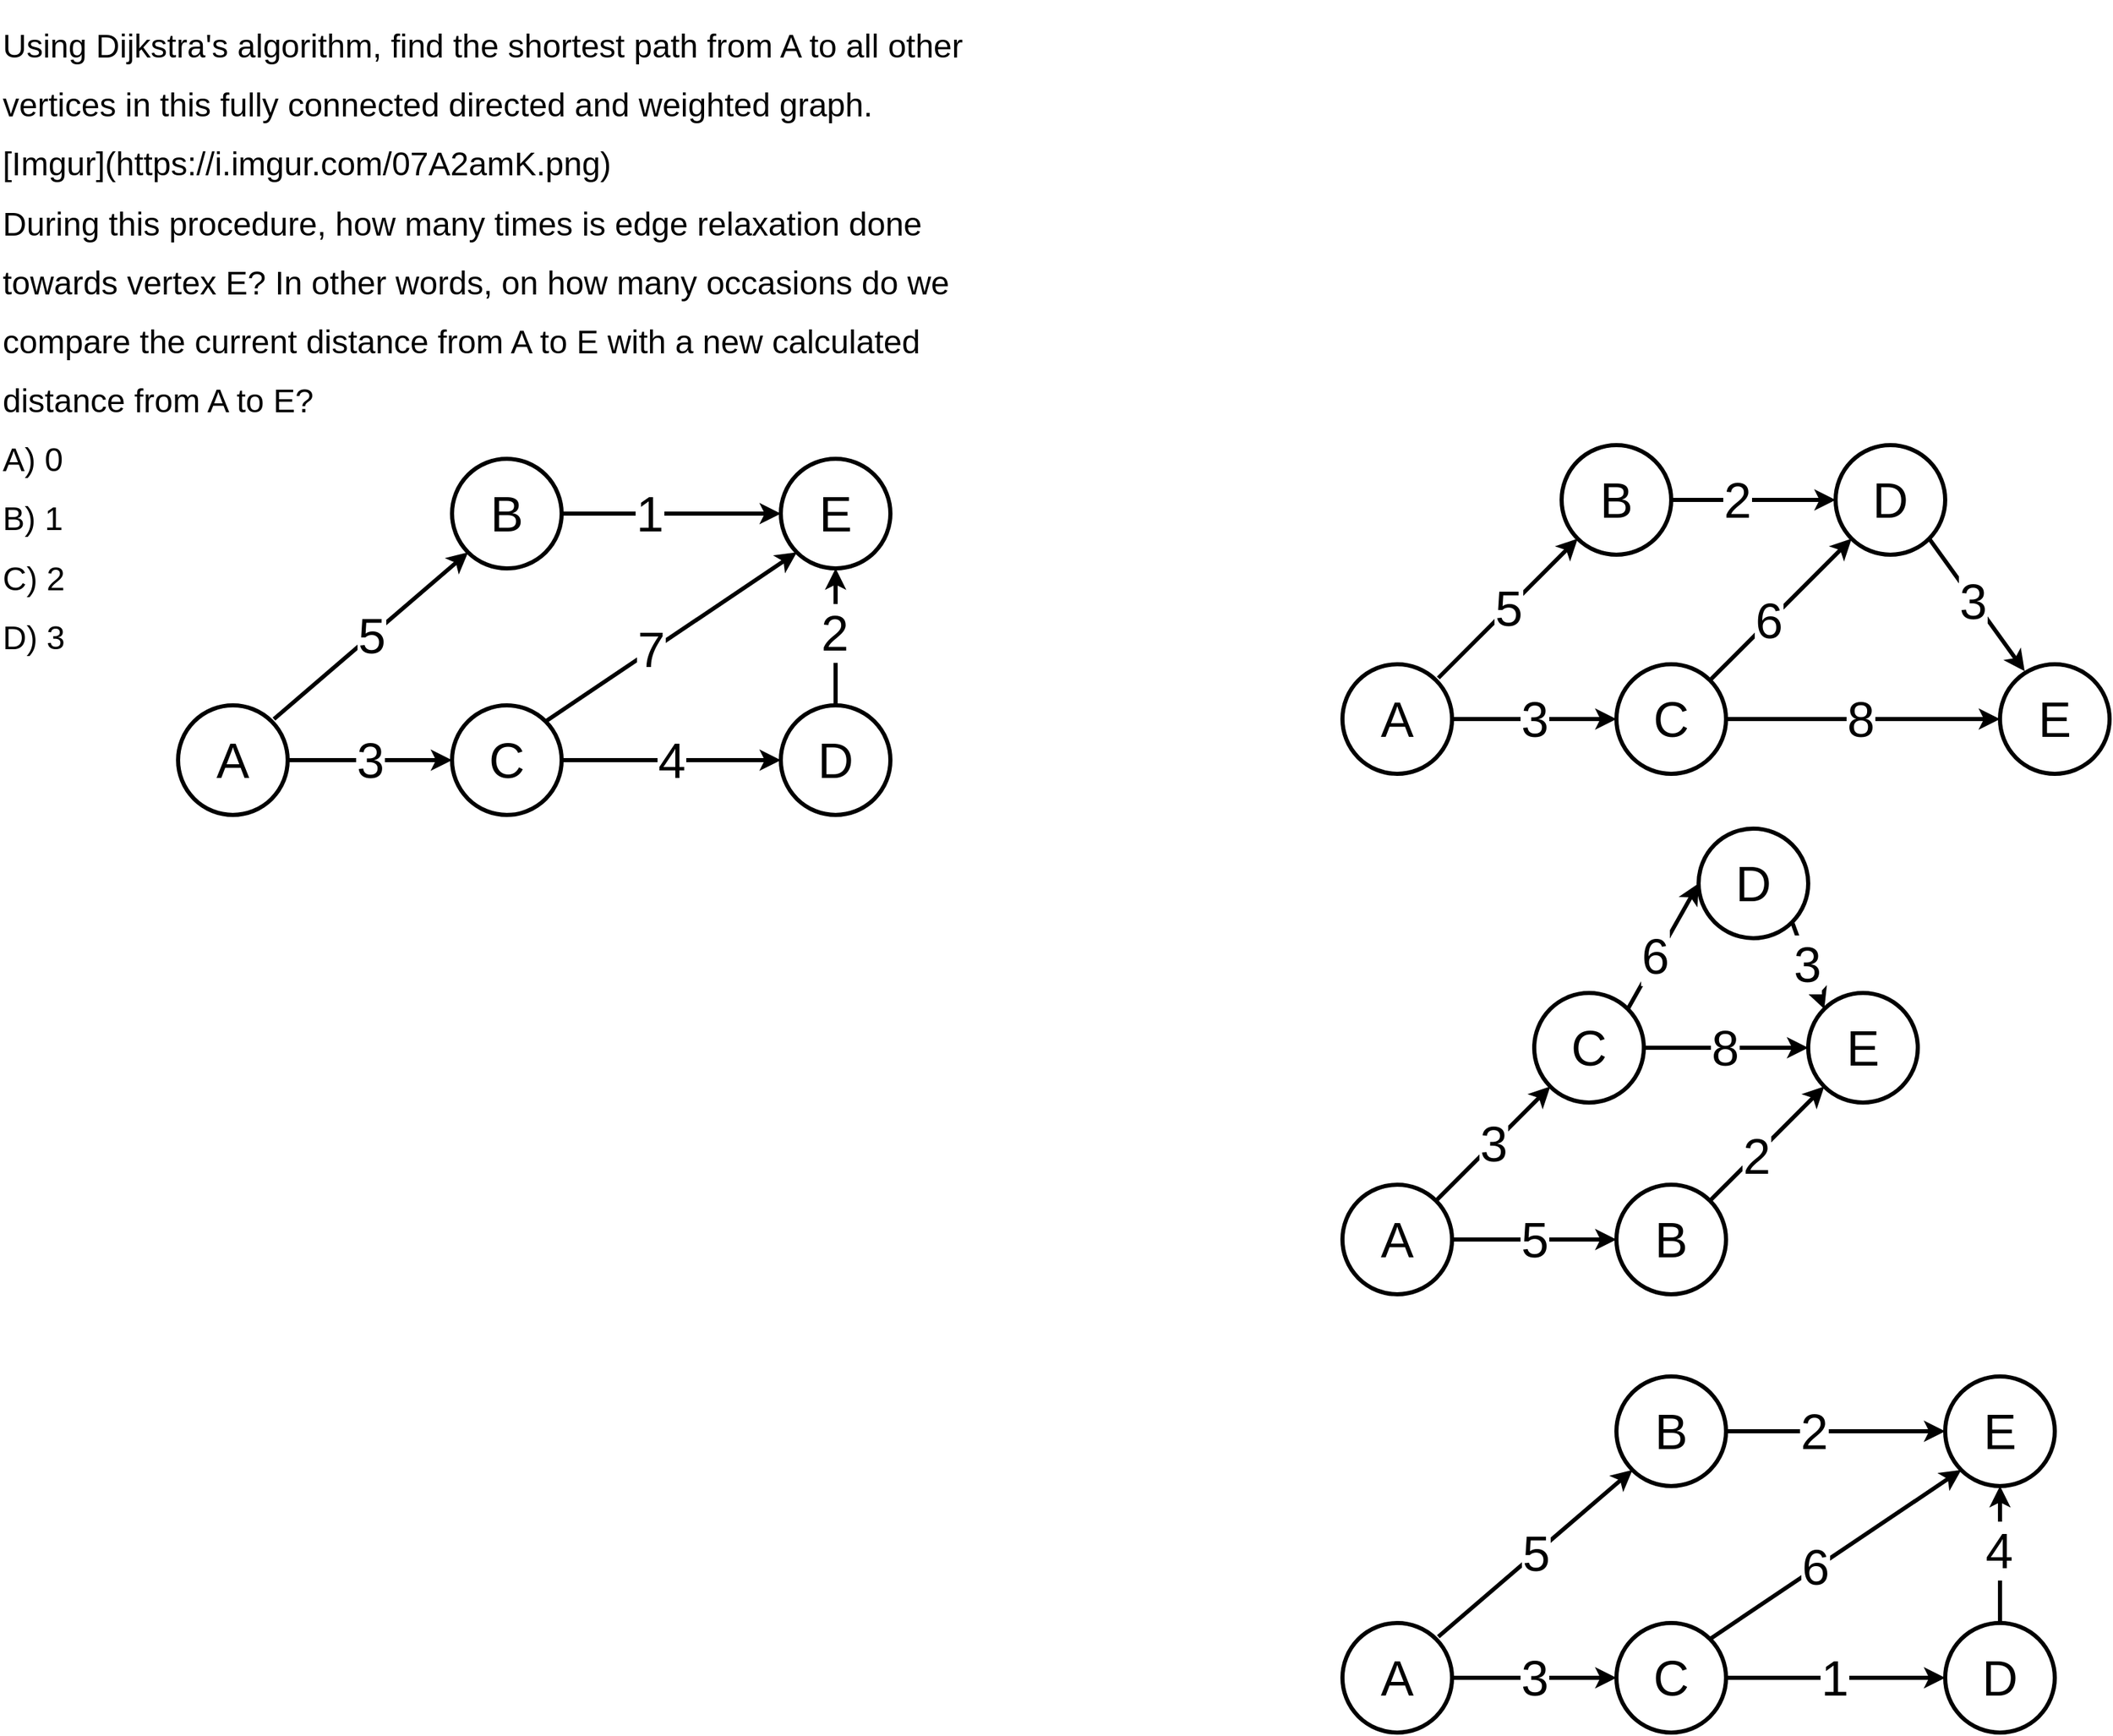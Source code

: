 <mxfile version="20.2.0" type="github" pages="3">
  <diagram id="1Ga8zbvGgt3Nmf2O85bt" name="Page-1">
    <mxGraphModel dx="1023" dy="1025" grid="1" gridSize="10" guides="1" tooltips="1" connect="1" arrows="1" fold="1" page="1" pageScale="1" pageWidth="850" pageHeight="1100" math="0" shadow="0">
      <root>
        <mxCell id="0" />
        <mxCell id="1" parent="0" />
        <mxCell id="FAd0rF56L1yjTuEC8MQD-1" value="&lt;font style=&quot;font-size: 36px;&quot;&gt;A&lt;/font&gt;" style="ellipse;whiteSpace=wrap;html=1;aspect=fixed;strokeWidth=3;" parent="1" vertex="1">
          <mxGeometry x="1030" y="500" width="80" height="80" as="geometry" />
        </mxCell>
        <mxCell id="FAd0rF56L1yjTuEC8MQD-2" value="&lt;font style=&quot;font-size: 36px;&quot;&gt;B&lt;/font&gt;" style="ellipse;whiteSpace=wrap;html=1;aspect=fixed;strokeWidth=3;" parent="1" vertex="1">
          <mxGeometry x="1190" y="340" width="80" height="80" as="geometry" />
        </mxCell>
        <mxCell id="FAd0rF56L1yjTuEC8MQD-3" value="&lt;font style=&quot;font-size: 36px;&quot;&gt;D&lt;/font&gt;" style="ellipse;whiteSpace=wrap;html=1;aspect=fixed;strokeWidth=3;" parent="1" vertex="1">
          <mxGeometry x="1390" y="340" width="80" height="80" as="geometry" />
        </mxCell>
        <mxCell id="FAd0rF56L1yjTuEC8MQD-4" value="&lt;div&gt;&lt;font style=&quot;font-size: 36px;&quot;&gt;C&lt;/font&gt;&lt;/div&gt;" style="ellipse;whiteSpace=wrap;html=1;aspect=fixed;strokeWidth=3;" parent="1" vertex="1">
          <mxGeometry x="1230" y="500" width="80" height="80" as="geometry" />
        </mxCell>
        <mxCell id="FAd0rF56L1yjTuEC8MQD-7" value="5" style="endArrow=classic;html=1;rounded=0;fontSize=36;entryX=0;entryY=1;entryDx=0;entryDy=0;strokeWidth=3;" parent="1" target="FAd0rF56L1yjTuEC8MQD-2" edge="1">
          <mxGeometry width="50" height="50" relative="1" as="geometry">
            <mxPoint x="1100" y="510" as="sourcePoint" />
            <mxPoint x="1150" y="460" as="targetPoint" />
          </mxGeometry>
        </mxCell>
        <mxCell id="FAd0rF56L1yjTuEC8MQD-8" value="" style="endArrow=classic;html=1;rounded=0;fontSize=36;exitX=1;exitY=0.5;exitDx=0;exitDy=0;entryX=0;entryY=0.5;entryDx=0;entryDy=0;strokeWidth=3;" parent="1" source="FAd0rF56L1yjTuEC8MQD-2" target="FAd0rF56L1yjTuEC8MQD-3" edge="1">
          <mxGeometry width="50" height="50" relative="1" as="geometry">
            <mxPoint x="560" y="160" as="sourcePoint" />
            <mxPoint x="610" y="110" as="targetPoint" />
          </mxGeometry>
        </mxCell>
        <mxCell id="B4QGeM4eLFbYq7JB9Wqx-8" value="2" style="edgeLabel;html=1;align=center;verticalAlign=middle;resizable=0;points=[];fontSize=36;" parent="FAd0rF56L1yjTuEC8MQD-8" vertex="1" connectable="0">
          <mxGeometry x="-0.2" relative="1" as="geometry">
            <mxPoint as="offset" />
          </mxGeometry>
        </mxCell>
        <mxCell id="FAd0rF56L1yjTuEC8MQD-9" value="" style="endArrow=none;html=1;rounded=0;fontSize=36;exitX=0;exitY=1;exitDx=0;exitDy=0;entryX=1;entryY=0;entryDx=0;entryDy=0;strokeWidth=3;endFill=0;startArrow=classic;startFill=1;" parent="1" source="FAd0rF56L1yjTuEC8MQD-3" target="FAd0rF56L1yjTuEC8MQD-4" edge="1">
          <mxGeometry width="50" height="50" relative="1" as="geometry">
            <mxPoint x="680" y="190" as="sourcePoint" />
            <mxPoint x="800" y="190" as="targetPoint" />
          </mxGeometry>
        </mxCell>
        <mxCell id="B4QGeM4eLFbYq7JB9Wqx-7" value="&lt;font style=&quot;font-size: 36px;&quot;&gt;6&lt;/font&gt;" style="edgeLabel;html=1;align=center;verticalAlign=middle;resizable=0;points=[];fontSize=24;" parent="FAd0rF56L1yjTuEC8MQD-9" vertex="1" connectable="0">
          <mxGeometry x="0.155" y="-1" relative="1" as="geometry">
            <mxPoint x="-1" as="offset" />
          </mxGeometry>
        </mxCell>
        <mxCell id="FAd0rF56L1yjTuEC8MQD-11" value="3" style="endArrow=none;html=1;rounded=0;fontSize=36;entryX=1;entryY=0.5;entryDx=0;entryDy=0;strokeWidth=3;exitX=0;exitY=0.5;exitDx=0;exitDy=0;startArrow=classic;startFill=1;endFill=0;" parent="1" source="FAd0rF56L1yjTuEC8MQD-4" target="FAd0rF56L1yjTuEC8MQD-1" edge="1">
          <mxGeometry width="50" height="50" relative="1" as="geometry">
            <mxPoint x="1250" y="570.5" as="sourcePoint" />
            <mxPoint x="1370" y="570" as="targetPoint" />
          </mxGeometry>
        </mxCell>
        <mxCell id="B4QGeM4eLFbYq7JB9Wqx-1" value="&lt;div&gt;&lt;font style=&quot;font-size: 24px;&quot;&gt;Using Dijkstra&#39;s algorithm, find the shortest path from A to all other&lt;/font&gt;&lt;/div&gt;&lt;div&gt;&lt;font style=&quot;font-size: 24px;&quot;&gt;vertices in this fully connected directed and weighted graph.&lt;/font&gt;&lt;/div&gt;&lt;font style=&quot;font-size: 24px;&quot;&gt;[Imgur](https://i.imgur.com/07A2amK.png)&lt;br&gt;&lt;/font&gt;&lt;div&gt;&lt;font style=&quot;font-size: 24px;&quot;&gt;During this procedure, how many times is edge relaxation done&lt;/font&gt;&lt;/div&gt;&lt;div&gt;&lt;font style=&quot;font-size: 24px;&quot;&gt;towards vertex E? In other words, on how many occasions do we&lt;/font&gt;&lt;/div&gt;&lt;div&gt;&lt;font style=&quot;font-size: 24px;&quot;&gt;compare the current distance from A to E with a new calculated&lt;/font&gt;&lt;/div&gt;&lt;div&gt;&lt;font style=&quot;font-size: 24px;&quot;&gt;distance from A to E?&lt;/font&gt;&lt;/div&gt;&lt;font style=&quot;font-size: 24px;&quot;&gt;A) 0&lt;br&gt;B) 1&lt;br&gt;C) 2&lt;br&gt;D) 3&lt;br&gt;&lt;/font&gt;" style="text;html=1;align=left;verticalAlign=middle;resizable=0;points=[];autosize=1;strokeColor=none;fillColor=none;fontSize=36;" parent="1" vertex="1">
          <mxGeometry x="50" y="15" width="730" height="490" as="geometry" />
        </mxCell>
        <mxCell id="B4QGeM4eLFbYq7JB9Wqx-2" value="&lt;font style=&quot;font-size: 36px;&quot;&gt;E&lt;/font&gt;" style="ellipse;whiteSpace=wrap;html=1;aspect=fixed;strokeWidth=3;" parent="1" vertex="1">
          <mxGeometry x="1510" y="500" width="80" height="80" as="geometry" />
        </mxCell>
        <mxCell id="B4QGeM4eLFbYq7JB9Wqx-3" value="" style="endArrow=classic;html=1;rounded=0;fontSize=36;exitX=1;exitY=0.5;exitDx=0;exitDy=0;entryX=0;entryY=0.5;entryDx=0;entryDy=0;strokeWidth=3;" parent="1" source="FAd0rF56L1yjTuEC8MQD-4" target="B4QGeM4eLFbYq7JB9Wqx-2" edge="1">
          <mxGeometry width="50" height="50" relative="1" as="geometry">
            <mxPoint x="1280" y="390" as="sourcePoint" />
            <mxPoint x="1400" y="390" as="targetPoint" />
          </mxGeometry>
        </mxCell>
        <mxCell id="B4QGeM4eLFbYq7JB9Wqx-9" value="8" style="edgeLabel;html=1;align=center;verticalAlign=middle;resizable=0;points=[];fontSize=36;" parent="B4QGeM4eLFbYq7JB9Wqx-3" vertex="1" connectable="0">
          <mxGeometry x="-0.02" relative="1" as="geometry">
            <mxPoint as="offset" />
          </mxGeometry>
        </mxCell>
        <mxCell id="B4QGeM4eLFbYq7JB9Wqx-5" value="" style="endArrow=none;html=1;rounded=0;fontSize=36;entryX=1;entryY=1;entryDx=0;entryDy=0;strokeWidth=3;endFill=0;startArrow=classic;startFill=1;exitX=0.225;exitY=0.063;exitDx=0;exitDy=0;exitPerimeter=0;" parent="1" source="B4QGeM4eLFbYq7JB9Wqx-2" target="FAd0rF56L1yjTuEC8MQD-3" edge="1">
          <mxGeometry width="50" height="50" relative="1" as="geometry">
            <mxPoint x="691.716" y="401.716" as="sourcePoint" />
            <mxPoint x="598.284" y="251.716" as="targetPoint" />
          </mxGeometry>
        </mxCell>
        <mxCell id="B4QGeM4eLFbYq7JB9Wqx-10" value="3" style="edgeLabel;html=1;align=center;verticalAlign=middle;resizable=0;points=[];fontSize=36;" parent="B4QGeM4eLFbYq7JB9Wqx-5" vertex="1" connectable="0">
          <mxGeometry x="0.067" y="1" relative="1" as="geometry">
            <mxPoint as="offset" />
          </mxGeometry>
        </mxCell>
        <mxCell id="d57B6ffoJgKzHM2q1JgH-1" value="&lt;font style=&quot;font-size: 36px;&quot;&gt;A&lt;/font&gt;" style="ellipse;whiteSpace=wrap;html=1;aspect=fixed;strokeWidth=3;" vertex="1" parent="1">
          <mxGeometry x="1030" y="880" width="80" height="80" as="geometry" />
        </mxCell>
        <mxCell id="d57B6ffoJgKzHM2q1JgH-2" value="&lt;font style=&quot;font-size: 36px;&quot;&gt;B&lt;/font&gt;" style="ellipse;whiteSpace=wrap;html=1;aspect=fixed;strokeWidth=3;" vertex="1" parent="1">
          <mxGeometry x="1230" y="880" width="80" height="80" as="geometry" />
        </mxCell>
        <mxCell id="d57B6ffoJgKzHM2q1JgH-3" value="&lt;font style=&quot;font-size: 36px;&quot;&gt;D&lt;/font&gt;" style="ellipse;whiteSpace=wrap;html=1;aspect=fixed;strokeWidth=3;" vertex="1" parent="1">
          <mxGeometry x="1290" y="620" width="80" height="80" as="geometry" />
        </mxCell>
        <mxCell id="d57B6ffoJgKzHM2q1JgH-4" value="&lt;div&gt;&lt;font style=&quot;font-size: 36px;&quot;&gt;C&lt;/font&gt;&lt;/div&gt;" style="ellipse;whiteSpace=wrap;html=1;aspect=fixed;strokeWidth=3;" vertex="1" parent="1">
          <mxGeometry x="1170" y="740" width="80" height="80" as="geometry" />
        </mxCell>
        <mxCell id="d57B6ffoJgKzHM2q1JgH-5" value="5" style="endArrow=classic;html=1;rounded=0;fontSize=36;entryX=0;entryY=0.5;entryDx=0;entryDy=0;strokeWidth=3;exitX=1;exitY=0.5;exitDx=0;exitDy=0;" edge="1" parent="1" target="d57B6ffoJgKzHM2q1JgH-2" source="d57B6ffoJgKzHM2q1JgH-1">
          <mxGeometry width="50" height="50" relative="1" as="geometry">
            <mxPoint x="1100" y="810" as="sourcePoint" />
            <mxPoint x="1150" y="760" as="targetPoint" />
          </mxGeometry>
        </mxCell>
        <mxCell id="d57B6ffoJgKzHM2q1JgH-6" value="" style="endArrow=classic;html=1;rounded=0;fontSize=36;exitX=1;exitY=0;exitDx=0;exitDy=0;entryX=0;entryY=1;entryDx=0;entryDy=0;strokeWidth=3;" edge="1" parent="1" source="d57B6ffoJgKzHM2q1JgH-2" target="d57B6ffoJgKzHM2q1JgH-11">
          <mxGeometry width="50" height="50" relative="1" as="geometry">
            <mxPoint x="1270" y="730" as="sourcePoint" />
            <mxPoint x="1320" y="680" as="targetPoint" />
          </mxGeometry>
        </mxCell>
        <mxCell id="d57B6ffoJgKzHM2q1JgH-7" value="2" style="edgeLabel;html=1;align=center;verticalAlign=middle;resizable=0;points=[];fontSize=36;" vertex="1" connectable="0" parent="d57B6ffoJgKzHM2q1JgH-6">
          <mxGeometry x="-0.2" relative="1" as="geometry">
            <mxPoint as="offset" />
          </mxGeometry>
        </mxCell>
        <mxCell id="d57B6ffoJgKzHM2q1JgH-8" value="" style="endArrow=none;html=1;rounded=0;fontSize=36;exitX=0;exitY=0.5;exitDx=0;exitDy=0;entryX=1;entryY=0;entryDx=0;entryDy=0;strokeWidth=3;endFill=0;startArrow=classic;startFill=1;" edge="1" parent="1" source="d57B6ffoJgKzHM2q1JgH-3" target="d57B6ffoJgKzHM2q1JgH-4">
          <mxGeometry width="50" height="50" relative="1" as="geometry">
            <mxPoint x="1390" y="760" as="sourcePoint" />
            <mxPoint x="1510" y="760" as="targetPoint" />
          </mxGeometry>
        </mxCell>
        <mxCell id="d57B6ffoJgKzHM2q1JgH-9" value="&lt;font style=&quot;font-size: 36px;&quot;&gt;6&lt;/font&gt;" style="edgeLabel;html=1;align=center;verticalAlign=middle;resizable=0;points=[];fontSize=24;" vertex="1" connectable="0" parent="d57B6ffoJgKzHM2q1JgH-8">
          <mxGeometry x="0.155" y="-1" relative="1" as="geometry">
            <mxPoint x="-1" as="offset" />
          </mxGeometry>
        </mxCell>
        <mxCell id="d57B6ffoJgKzHM2q1JgH-10" value="3" style="endArrow=none;html=1;rounded=0;fontSize=36;entryX=1;entryY=0;entryDx=0;entryDy=0;strokeWidth=3;exitX=0;exitY=1;exitDx=0;exitDy=0;startArrow=classic;startFill=1;endFill=0;" edge="1" parent="1" source="d57B6ffoJgKzHM2q1JgH-4" target="d57B6ffoJgKzHM2q1JgH-1">
          <mxGeometry width="50" height="50" relative="1" as="geometry">
            <mxPoint x="1250" y="870.5" as="sourcePoint" />
            <mxPoint x="1370" y="870" as="targetPoint" />
          </mxGeometry>
        </mxCell>
        <mxCell id="d57B6ffoJgKzHM2q1JgH-11" value="&lt;font style=&quot;font-size: 36px;&quot;&gt;E&lt;/font&gt;" style="ellipse;whiteSpace=wrap;html=1;aspect=fixed;strokeWidth=3;" vertex="1" parent="1">
          <mxGeometry x="1370" y="740" width="80" height="80" as="geometry" />
        </mxCell>
        <mxCell id="d57B6ffoJgKzHM2q1JgH-12" value="" style="endArrow=classic;html=1;rounded=0;fontSize=36;exitX=1;exitY=0.5;exitDx=0;exitDy=0;entryX=0;entryY=0.5;entryDx=0;entryDy=0;strokeWidth=3;" edge="1" parent="1" source="d57B6ffoJgKzHM2q1JgH-4" target="d57B6ffoJgKzHM2q1JgH-11">
          <mxGeometry width="50" height="50" relative="1" as="geometry">
            <mxPoint x="1280" y="690" as="sourcePoint" />
            <mxPoint x="1400" y="690" as="targetPoint" />
          </mxGeometry>
        </mxCell>
        <mxCell id="d57B6ffoJgKzHM2q1JgH-13" value="8" style="edgeLabel;html=1;align=center;verticalAlign=middle;resizable=0;points=[];fontSize=36;" vertex="1" connectable="0" parent="d57B6ffoJgKzHM2q1JgH-12">
          <mxGeometry x="-0.02" relative="1" as="geometry">
            <mxPoint as="offset" />
          </mxGeometry>
        </mxCell>
        <mxCell id="d57B6ffoJgKzHM2q1JgH-14" value="" style="endArrow=none;html=1;rounded=0;fontSize=36;entryX=1;entryY=1;entryDx=0;entryDy=0;strokeWidth=3;endFill=0;startArrow=classic;startFill=1;exitX=0;exitY=0;exitDx=0;exitDy=0;" edge="1" parent="1" source="d57B6ffoJgKzHM2q1JgH-11" target="d57B6ffoJgKzHM2q1JgH-3">
          <mxGeometry width="50" height="50" relative="1" as="geometry">
            <mxPoint x="1401.716" y="971.716" as="sourcePoint" />
            <mxPoint x="1308.284" y="821.716" as="targetPoint" />
          </mxGeometry>
        </mxCell>
        <mxCell id="d57B6ffoJgKzHM2q1JgH-15" value="3" style="edgeLabel;html=1;align=center;verticalAlign=middle;resizable=0;points=[];fontSize=36;" vertex="1" connectable="0" parent="d57B6ffoJgKzHM2q1JgH-14">
          <mxGeometry x="0.067" y="1" relative="1" as="geometry">
            <mxPoint as="offset" />
          </mxGeometry>
        </mxCell>
        <mxCell id="d57B6ffoJgKzHM2q1JgH-16" value="&lt;font style=&quot;font-size: 36px;&quot;&gt;A&lt;/font&gt;" style="ellipse;whiteSpace=wrap;html=1;aspect=fixed;strokeWidth=3;" vertex="1" parent="1">
          <mxGeometry x="1030" y="1200" width="80" height="80" as="geometry" />
        </mxCell>
        <mxCell id="d57B6ffoJgKzHM2q1JgH-17" value="&lt;font style=&quot;font-size: 36px;&quot;&gt;B&lt;/font&gt;" style="ellipse;whiteSpace=wrap;html=1;aspect=fixed;strokeWidth=3;" vertex="1" parent="1">
          <mxGeometry x="1230" y="1020" width="80" height="80" as="geometry" />
        </mxCell>
        <mxCell id="d57B6ffoJgKzHM2q1JgH-18" value="&lt;font style=&quot;font-size: 36px;&quot;&gt;E&lt;/font&gt;" style="ellipse;whiteSpace=wrap;html=1;aspect=fixed;strokeWidth=3;" vertex="1" parent="1">
          <mxGeometry x="1470" y="1020" width="80" height="80" as="geometry" />
        </mxCell>
        <mxCell id="d57B6ffoJgKzHM2q1JgH-19" value="&lt;div&gt;&lt;font style=&quot;font-size: 36px;&quot;&gt;C&lt;/font&gt;&lt;/div&gt;" style="ellipse;whiteSpace=wrap;html=1;aspect=fixed;strokeWidth=3;" vertex="1" parent="1">
          <mxGeometry x="1230" y="1200" width="80" height="80" as="geometry" />
        </mxCell>
        <mxCell id="d57B6ffoJgKzHM2q1JgH-20" value="5" style="endArrow=classic;html=1;rounded=0;fontSize=36;entryX=0;entryY=1;entryDx=0;entryDy=0;strokeWidth=3;" edge="1" parent="1" target="d57B6ffoJgKzHM2q1JgH-17">
          <mxGeometry width="50" height="50" relative="1" as="geometry">
            <mxPoint x="1100" y="1210" as="sourcePoint" />
            <mxPoint x="1150" y="1160" as="targetPoint" />
          </mxGeometry>
        </mxCell>
        <mxCell id="d57B6ffoJgKzHM2q1JgH-21" value="" style="endArrow=classic;html=1;rounded=0;fontSize=36;exitX=1;exitY=0.5;exitDx=0;exitDy=0;entryX=0;entryY=0.5;entryDx=0;entryDy=0;strokeWidth=3;" edge="1" parent="1" source="d57B6ffoJgKzHM2q1JgH-17" target="d57B6ffoJgKzHM2q1JgH-18">
          <mxGeometry width="50" height="50" relative="1" as="geometry">
            <mxPoint x="1270" y="1130" as="sourcePoint" />
            <mxPoint x="1320" y="1080" as="targetPoint" />
          </mxGeometry>
        </mxCell>
        <mxCell id="d57B6ffoJgKzHM2q1JgH-22" value="2" style="edgeLabel;html=1;align=center;verticalAlign=middle;resizable=0;points=[];fontSize=36;" vertex="1" connectable="0" parent="d57B6ffoJgKzHM2q1JgH-21">
          <mxGeometry x="-0.2" relative="1" as="geometry">
            <mxPoint as="offset" />
          </mxGeometry>
        </mxCell>
        <mxCell id="d57B6ffoJgKzHM2q1JgH-23" value="" style="endArrow=none;html=1;rounded=0;fontSize=36;exitX=0;exitY=1;exitDx=0;exitDy=0;entryX=1;entryY=0;entryDx=0;entryDy=0;strokeWidth=3;endFill=0;startArrow=classic;startFill=1;" edge="1" parent="1" source="d57B6ffoJgKzHM2q1JgH-18" target="d57B6ffoJgKzHM2q1JgH-19">
          <mxGeometry width="50" height="50" relative="1" as="geometry">
            <mxPoint x="1390" y="1160" as="sourcePoint" />
            <mxPoint x="1510" y="1160" as="targetPoint" />
          </mxGeometry>
        </mxCell>
        <mxCell id="d57B6ffoJgKzHM2q1JgH-24" value="&lt;font style=&quot;font-size: 36px;&quot;&gt;6&lt;/font&gt;" style="edgeLabel;html=1;align=center;verticalAlign=middle;resizable=0;points=[];fontSize=24;" vertex="1" connectable="0" parent="d57B6ffoJgKzHM2q1JgH-23">
          <mxGeometry x="0.155" y="-1" relative="1" as="geometry">
            <mxPoint x="-1" as="offset" />
          </mxGeometry>
        </mxCell>
        <mxCell id="d57B6ffoJgKzHM2q1JgH-25" value="3" style="endArrow=none;html=1;rounded=0;fontSize=36;entryX=1;entryY=0.5;entryDx=0;entryDy=0;strokeWidth=3;exitX=0;exitY=0.5;exitDx=0;exitDy=0;startArrow=classic;startFill=1;endFill=0;" edge="1" parent="1" source="d57B6ffoJgKzHM2q1JgH-19" target="d57B6ffoJgKzHM2q1JgH-16">
          <mxGeometry width="50" height="50" relative="1" as="geometry">
            <mxPoint x="1250" y="1270.5" as="sourcePoint" />
            <mxPoint x="1370" y="1270" as="targetPoint" />
          </mxGeometry>
        </mxCell>
        <mxCell id="d57B6ffoJgKzHM2q1JgH-26" value="&lt;font style=&quot;font-size: 36px;&quot;&gt;D&lt;/font&gt;" style="ellipse;whiteSpace=wrap;html=1;aspect=fixed;strokeWidth=3;" vertex="1" parent="1">
          <mxGeometry x="1470" y="1200" width="80" height="80" as="geometry" />
        </mxCell>
        <mxCell id="d57B6ffoJgKzHM2q1JgH-27" value="" style="endArrow=classic;html=1;rounded=0;fontSize=36;exitX=1;exitY=0.5;exitDx=0;exitDy=0;entryX=0;entryY=0.5;entryDx=0;entryDy=0;strokeWidth=3;" edge="1" parent="1" source="d57B6ffoJgKzHM2q1JgH-19" target="d57B6ffoJgKzHM2q1JgH-26">
          <mxGeometry width="50" height="50" relative="1" as="geometry">
            <mxPoint x="1280" y="1090" as="sourcePoint" />
            <mxPoint x="1400" y="1090" as="targetPoint" />
          </mxGeometry>
        </mxCell>
        <mxCell id="d57B6ffoJgKzHM2q1JgH-28" value="1" style="edgeLabel;html=1;align=center;verticalAlign=middle;resizable=0;points=[];fontSize=36;" vertex="1" connectable="0" parent="d57B6ffoJgKzHM2q1JgH-27">
          <mxGeometry x="-0.02" relative="1" as="geometry">
            <mxPoint as="offset" />
          </mxGeometry>
        </mxCell>
        <mxCell id="d57B6ffoJgKzHM2q1JgH-29" value="" style="endArrow=classic;html=1;rounded=0;fontSize=36;entryX=0.5;entryY=1;entryDx=0;entryDy=0;strokeWidth=3;endFill=1;startArrow=none;startFill=0;exitX=0.5;exitY=0;exitDx=0;exitDy=0;" edge="1" parent="1" source="d57B6ffoJgKzHM2q1JgH-26" target="d57B6ffoJgKzHM2q1JgH-18">
          <mxGeometry width="50" height="50" relative="1" as="geometry">
            <mxPoint x="1401.716" y="1371.716" as="sourcePoint" />
            <mxPoint x="1308.284" y="1221.716" as="targetPoint" />
          </mxGeometry>
        </mxCell>
        <mxCell id="d57B6ffoJgKzHM2q1JgH-30" value="4" style="edgeLabel;html=1;align=center;verticalAlign=middle;resizable=0;points=[];fontSize=36;" vertex="1" connectable="0" parent="d57B6ffoJgKzHM2q1JgH-29">
          <mxGeometry x="0.067" y="1" relative="1" as="geometry">
            <mxPoint as="offset" />
          </mxGeometry>
        </mxCell>
        <mxCell id="d57B6ffoJgKzHM2q1JgH-31" value="&lt;font style=&quot;font-size: 36px;&quot;&gt;A&lt;/font&gt;" style="ellipse;whiteSpace=wrap;html=1;aspect=fixed;strokeWidth=3;" vertex="1" parent="1">
          <mxGeometry x="180" y="530" width="80" height="80" as="geometry" />
        </mxCell>
        <mxCell id="d57B6ffoJgKzHM2q1JgH-32" value="&lt;font style=&quot;font-size: 36px;&quot;&gt;B&lt;/font&gt;" style="ellipse;whiteSpace=wrap;html=1;aspect=fixed;strokeWidth=3;" vertex="1" parent="1">
          <mxGeometry x="380" y="350" width="80" height="80" as="geometry" />
        </mxCell>
        <mxCell id="d57B6ffoJgKzHM2q1JgH-33" value="&lt;font style=&quot;font-size: 36px;&quot;&gt;E&lt;/font&gt;" style="ellipse;whiteSpace=wrap;html=1;aspect=fixed;strokeWidth=3;" vertex="1" parent="1">
          <mxGeometry x="620" y="350" width="80" height="80" as="geometry" />
        </mxCell>
        <mxCell id="d57B6ffoJgKzHM2q1JgH-34" value="&lt;div&gt;&lt;font style=&quot;font-size: 36px;&quot;&gt;C&lt;/font&gt;&lt;/div&gt;" style="ellipse;whiteSpace=wrap;html=1;aspect=fixed;strokeWidth=3;" vertex="1" parent="1">
          <mxGeometry x="380" y="530" width="80" height="80" as="geometry" />
        </mxCell>
        <mxCell id="d57B6ffoJgKzHM2q1JgH-35" value="5" style="endArrow=classic;html=1;rounded=0;fontSize=36;entryX=0;entryY=1;entryDx=0;entryDy=0;strokeWidth=3;" edge="1" parent="1" target="d57B6ffoJgKzHM2q1JgH-32">
          <mxGeometry width="50" height="50" relative="1" as="geometry">
            <mxPoint x="250" y="540" as="sourcePoint" />
            <mxPoint x="300" y="490" as="targetPoint" />
          </mxGeometry>
        </mxCell>
        <mxCell id="d57B6ffoJgKzHM2q1JgH-36" value="" style="endArrow=classic;html=1;rounded=0;fontSize=36;exitX=1;exitY=0.5;exitDx=0;exitDy=0;entryX=0;entryY=0.5;entryDx=0;entryDy=0;strokeWidth=3;" edge="1" parent="1" source="d57B6ffoJgKzHM2q1JgH-32" target="d57B6ffoJgKzHM2q1JgH-33">
          <mxGeometry width="50" height="50" relative="1" as="geometry">
            <mxPoint x="420" y="460" as="sourcePoint" />
            <mxPoint x="470" y="410" as="targetPoint" />
          </mxGeometry>
        </mxCell>
        <mxCell id="d57B6ffoJgKzHM2q1JgH-37" value="1" style="edgeLabel;html=1;align=center;verticalAlign=middle;resizable=0;points=[];fontSize=36;" vertex="1" connectable="0" parent="d57B6ffoJgKzHM2q1JgH-36">
          <mxGeometry x="-0.2" relative="1" as="geometry">
            <mxPoint as="offset" />
          </mxGeometry>
        </mxCell>
        <mxCell id="d57B6ffoJgKzHM2q1JgH-38" value="" style="endArrow=none;html=1;rounded=0;fontSize=36;exitX=0;exitY=1;exitDx=0;exitDy=0;entryX=1;entryY=0;entryDx=0;entryDy=0;strokeWidth=3;endFill=0;startArrow=classic;startFill=1;" edge="1" parent="1" source="d57B6ffoJgKzHM2q1JgH-33" target="d57B6ffoJgKzHM2q1JgH-34">
          <mxGeometry width="50" height="50" relative="1" as="geometry">
            <mxPoint x="540" y="490" as="sourcePoint" />
            <mxPoint x="660" y="490" as="targetPoint" />
          </mxGeometry>
        </mxCell>
        <mxCell id="d57B6ffoJgKzHM2q1JgH-39" value="&lt;font style=&quot;font-size: 36px;&quot;&gt;7&lt;/font&gt;" style="edgeLabel;html=1;align=center;verticalAlign=middle;resizable=0;points=[];fontSize=24;" vertex="1" connectable="0" parent="d57B6ffoJgKzHM2q1JgH-38">
          <mxGeometry x="0.155" y="-1" relative="1" as="geometry">
            <mxPoint x="-1" as="offset" />
          </mxGeometry>
        </mxCell>
        <mxCell id="d57B6ffoJgKzHM2q1JgH-40" value="3" style="endArrow=none;html=1;rounded=0;fontSize=36;entryX=1;entryY=0.5;entryDx=0;entryDy=0;strokeWidth=3;exitX=0;exitY=0.5;exitDx=0;exitDy=0;startArrow=classic;startFill=1;endFill=0;" edge="1" parent="1" source="d57B6ffoJgKzHM2q1JgH-34" target="d57B6ffoJgKzHM2q1JgH-31">
          <mxGeometry width="50" height="50" relative="1" as="geometry">
            <mxPoint x="400" y="600.5" as="sourcePoint" />
            <mxPoint x="520" y="600" as="targetPoint" />
          </mxGeometry>
        </mxCell>
        <mxCell id="d57B6ffoJgKzHM2q1JgH-41" value="&lt;font style=&quot;font-size: 36px;&quot;&gt;D&lt;/font&gt;" style="ellipse;whiteSpace=wrap;html=1;aspect=fixed;strokeWidth=3;" vertex="1" parent="1">
          <mxGeometry x="620" y="530" width="80" height="80" as="geometry" />
        </mxCell>
        <mxCell id="d57B6ffoJgKzHM2q1JgH-42" value="" style="endArrow=classic;html=1;rounded=0;fontSize=36;exitX=1;exitY=0.5;exitDx=0;exitDy=0;entryX=0;entryY=0.5;entryDx=0;entryDy=0;strokeWidth=3;" edge="1" parent="1" source="d57B6ffoJgKzHM2q1JgH-34" target="d57B6ffoJgKzHM2q1JgH-41">
          <mxGeometry width="50" height="50" relative="1" as="geometry">
            <mxPoint x="430" y="420" as="sourcePoint" />
            <mxPoint x="550" y="420" as="targetPoint" />
          </mxGeometry>
        </mxCell>
        <mxCell id="d57B6ffoJgKzHM2q1JgH-43" value="4" style="edgeLabel;html=1;align=center;verticalAlign=middle;resizable=0;points=[];fontSize=36;" vertex="1" connectable="0" parent="d57B6ffoJgKzHM2q1JgH-42">
          <mxGeometry x="-0.02" relative="1" as="geometry">
            <mxPoint x="1" as="offset" />
          </mxGeometry>
        </mxCell>
        <mxCell id="d57B6ffoJgKzHM2q1JgH-44" value="" style="endArrow=classic;html=1;rounded=0;fontSize=36;entryX=0.5;entryY=1;entryDx=0;entryDy=0;strokeWidth=3;endFill=1;startArrow=none;startFill=0;exitX=0.5;exitY=0;exitDx=0;exitDy=0;" edge="1" parent="1" source="d57B6ffoJgKzHM2q1JgH-41" target="d57B6ffoJgKzHM2q1JgH-33">
          <mxGeometry width="50" height="50" relative="1" as="geometry">
            <mxPoint x="551.716" y="701.716" as="sourcePoint" />
            <mxPoint x="458.284" y="551.716" as="targetPoint" />
          </mxGeometry>
        </mxCell>
        <mxCell id="d57B6ffoJgKzHM2q1JgH-45" value="2" style="edgeLabel;html=1;align=center;verticalAlign=middle;resizable=0;points=[];fontSize=36;" vertex="1" connectable="0" parent="d57B6ffoJgKzHM2q1JgH-44">
          <mxGeometry x="0.067" y="1" relative="1" as="geometry">
            <mxPoint as="offset" />
          </mxGeometry>
        </mxCell>
      </root>
    </mxGraphModel>
  </diagram>
  <diagram id="JmoNJ7C2lcoynI0snVXa" name="Page-2">
    <mxGraphModel dx="819" dy="-280" grid="1" gridSize="10" guides="1" tooltips="1" connect="1" arrows="1" fold="1" page="1" pageScale="1" pageWidth="850" pageHeight="1100" math="0" shadow="0">
      <root>
        <mxCell id="0" />
        <mxCell id="1" parent="0" />
        <mxCell id="PEIeerV-qxNK25OdBMyH-1" value="&lt;font style=&quot;font-size: 36px;&quot;&gt;A&lt;/font&gt;" style="ellipse;whiteSpace=wrap;html=1;aspect=fixed;strokeWidth=3;" vertex="1" parent="1">
          <mxGeometry x="970" y="1480" width="80" height="80" as="geometry" />
        </mxCell>
        <mxCell id="PEIeerV-qxNK25OdBMyH-2" value="&lt;font style=&quot;font-size: 36px;&quot;&gt;B&lt;/font&gt;" style="ellipse;whiteSpace=wrap;html=1;aspect=fixed;strokeWidth=3;" vertex="1" parent="1">
          <mxGeometry x="1090" y="1360" width="80" height="80" as="geometry" />
        </mxCell>
        <mxCell id="PEIeerV-qxNK25OdBMyH-3" value="&lt;font style=&quot;font-size: 36px;&quot;&gt;E&lt;/font&gt;" style="ellipse;whiteSpace=wrap;html=1;aspect=fixed;strokeWidth=3;" vertex="1" parent="1">
          <mxGeometry x="1330" y="1360" width="80" height="80" as="geometry" />
        </mxCell>
        <mxCell id="PEIeerV-qxNK25OdBMyH-4" value="&lt;div&gt;&lt;font style=&quot;font-size: 36px;&quot;&gt;C&lt;/font&gt;&lt;/div&gt;" style="ellipse;whiteSpace=wrap;html=1;aspect=fixed;strokeWidth=3;" vertex="1" parent="1">
          <mxGeometry x="1090" y="1600" width="80" height="80" as="geometry" />
        </mxCell>
        <mxCell id="PEIeerV-qxNK25OdBMyH-5" value="2" style="endArrow=none;html=1;rounded=0;fontSize=36;strokeWidth=3;exitX=1;exitY=0;exitDx=0;exitDy=0;entryX=0;entryY=1;entryDx=0;entryDy=0;endFill=0;startArrow=none;startFill=0;" edge="1" parent="1" target="PEIeerV-qxNK25OdBMyH-2" source="PEIeerV-qxNK25OdBMyH-1">
          <mxGeometry width="50" height="50" relative="1" as="geometry">
            <mxPoint x="960" y="1610" as="sourcePoint" />
            <mxPoint x="1080" y="1520" as="targetPoint" />
          </mxGeometry>
        </mxCell>
        <mxCell id="PEIeerV-qxNK25OdBMyH-6" value="" style="endArrow=none;html=1;rounded=0;fontSize=36;exitX=1;exitY=0.5;exitDx=0;exitDy=0;entryX=0;entryY=0.5;entryDx=0;entryDy=0;strokeWidth=3;endFill=0;startArrow=none;startFill=0;" edge="1" parent="1" source="PEIeerV-qxNK25OdBMyH-2" target="PEIeerV-qxNK25OdBMyH-3">
          <mxGeometry width="50" height="50" relative="1" as="geometry">
            <mxPoint x="1130" y="1470" as="sourcePoint" />
            <mxPoint x="1180" y="1420" as="targetPoint" />
          </mxGeometry>
        </mxCell>
        <mxCell id="PEIeerV-qxNK25OdBMyH-7" value="1" style="edgeLabel;html=1;align=center;verticalAlign=middle;resizable=0;points=[];fontSize=36;" vertex="1" connectable="0" parent="PEIeerV-qxNK25OdBMyH-6">
          <mxGeometry x="-0.2" relative="1" as="geometry">
            <mxPoint as="offset" />
          </mxGeometry>
        </mxCell>
        <mxCell id="PEIeerV-qxNK25OdBMyH-10" value="7" style="endArrow=none;html=1;rounded=0;fontSize=36;entryX=1;entryY=1;entryDx=0;entryDy=0;strokeWidth=3;exitX=0;exitY=0;exitDx=0;exitDy=0;startArrow=none;startFill=0;endFill=0;" edge="1" parent="1" source="PEIeerV-qxNK25OdBMyH-4" target="PEIeerV-qxNK25OdBMyH-1">
          <mxGeometry width="50" height="50" relative="1" as="geometry">
            <mxPoint x="1110" y="1670.5" as="sourcePoint" />
            <mxPoint x="1230" y="1670" as="targetPoint" />
          </mxGeometry>
        </mxCell>
        <mxCell id="PEIeerV-qxNK25OdBMyH-11" value="&lt;font style=&quot;font-size: 36px;&quot;&gt;D&lt;/font&gt;" style="ellipse;whiteSpace=wrap;html=1;aspect=fixed;strokeWidth=3;" vertex="1" parent="1">
          <mxGeometry x="1330" y="1600" width="80" height="80" as="geometry" />
        </mxCell>
        <mxCell id="PEIeerV-qxNK25OdBMyH-12" value="" style="endArrow=none;html=1;rounded=0;fontSize=36;exitX=1;exitY=0.5;exitDx=0;exitDy=0;entryX=0;entryY=0.5;entryDx=0;entryDy=0;strokeWidth=3;endFill=0;startArrow=none;startFill=0;" edge="1" parent="1" source="PEIeerV-qxNK25OdBMyH-4" target="PEIeerV-qxNK25OdBMyH-11">
          <mxGeometry width="50" height="50" relative="1" as="geometry">
            <mxPoint x="1140" y="1490" as="sourcePoint" />
            <mxPoint x="1260" y="1490" as="targetPoint" />
          </mxGeometry>
        </mxCell>
        <mxCell id="PEIeerV-qxNK25OdBMyH-13" value="5" style="edgeLabel;html=1;align=center;verticalAlign=middle;resizable=0;points=[];fontSize=36;" vertex="1" connectable="0" parent="PEIeerV-qxNK25OdBMyH-12">
          <mxGeometry x="-0.02" relative="1" as="geometry">
            <mxPoint x="1" as="offset" />
          </mxGeometry>
        </mxCell>
        <mxCell id="PEIeerV-qxNK25OdBMyH-14" value="" style="endArrow=none;html=1;rounded=0;fontSize=36;entryX=0.5;entryY=1;entryDx=0;entryDy=0;strokeWidth=3;endFill=0;startArrow=none;startFill=0;exitX=0.5;exitY=0;exitDx=0;exitDy=0;" edge="1" parent="1" source="PEIeerV-qxNK25OdBMyH-11" target="PEIeerV-qxNK25OdBMyH-3">
          <mxGeometry width="50" height="50" relative="1" as="geometry">
            <mxPoint x="1261.716" y="1771.716" as="sourcePoint" />
            <mxPoint x="1168.284" y="1621.716" as="targetPoint" />
          </mxGeometry>
        </mxCell>
        <mxCell id="PEIeerV-qxNK25OdBMyH-15" value="6" style="edgeLabel;html=1;align=center;verticalAlign=middle;resizable=0;points=[];fontSize=36;" vertex="1" connectable="0" parent="PEIeerV-qxNK25OdBMyH-14">
          <mxGeometry x="0.067" y="1" relative="1" as="geometry">
            <mxPoint as="offset" />
          </mxGeometry>
        </mxCell>
        <mxCell id="PEIeerV-qxNK25OdBMyH-16" value="&lt;font style=&quot;font-size: 36px;&quot;&gt;A&lt;/font&gt;" style="ellipse;whiteSpace=wrap;html=1;aspect=fixed;strokeWidth=3;" vertex="1" parent="1">
          <mxGeometry x="1210" y="1480" width="80" height="80" as="geometry" />
        </mxCell>
        <mxCell id="PEIeerV-qxNK25OdBMyH-18" value="3" style="endArrow=none;html=1;rounded=0;fontSize=36;entryX=1;entryY=1;entryDx=0;entryDy=0;strokeWidth=3;exitX=0;exitY=0;exitDx=0;exitDy=0;startArrow=none;startFill=0;endFill=0;" edge="1" parent="1" source="PEIeerV-qxNK25OdBMyH-16" target="PEIeerV-qxNK25OdBMyH-2">
          <mxGeometry width="50" height="50" relative="1" as="geometry">
            <mxPoint x="1183.436" y="1533.436" as="sourcePoint" />
            <mxPoint x="1120.004" y="1470.004" as="targetPoint" />
          </mxGeometry>
        </mxCell>
        <mxCell id="PEIeerV-qxNK25OdBMyH-19" value="5" style="endArrow=none;html=1;rounded=0;fontSize=36;entryX=1;entryY=1;entryDx=0;entryDy=0;strokeWidth=3;exitX=0;exitY=0;exitDx=0;exitDy=0;startArrow=none;startFill=0;endFill=0;" edge="1" parent="1" source="PEIeerV-qxNK25OdBMyH-11" target="PEIeerV-qxNK25OdBMyH-16">
          <mxGeometry width="50" height="50" relative="1" as="geometry">
            <mxPoint x="1313.436" y="1633.436" as="sourcePoint" />
            <mxPoint x="1250.004" y="1570.004" as="targetPoint" />
          </mxGeometry>
        </mxCell>
        <mxCell id="PEIeerV-qxNK25OdBMyH-20" value="8" style="endArrow=none;html=1;rounded=0;fontSize=36;entryX=0;entryY=1;entryDx=0;entryDy=0;strokeWidth=3;exitX=1;exitY=0;exitDx=0;exitDy=0;startArrow=none;startFill=0;endFill=0;" edge="1" parent="1" source="PEIeerV-qxNK25OdBMyH-4" target="PEIeerV-qxNK25OdBMyH-16">
          <mxGeometry width="50" height="50" relative="1" as="geometry">
            <mxPoint x="1193.816" y="1623.056" as="sourcePoint" />
            <mxPoint x="1130.005" y="1559.999" as="targetPoint" />
          </mxGeometry>
        </mxCell>
        <mxCell id="PEIeerV-qxNK25OdBMyH-21" value="4" style="endArrow=none;html=1;rounded=0;fontSize=36;entryX=0;entryY=1;entryDx=0;entryDy=0;strokeWidth=3;exitX=1;exitY=0;exitDx=0;exitDy=0;startArrow=none;startFill=0;endFill=0;" edge="1" parent="1" source="PEIeerV-qxNK25OdBMyH-16" target="PEIeerV-qxNK25OdBMyH-3">
          <mxGeometry width="50" height="50" relative="1" as="geometry">
            <mxPoint x="1310.004" y="1533.436" as="sourcePoint" />
            <mxPoint x="1373.436" y="1470.004" as="targetPoint" />
          </mxGeometry>
        </mxCell>
        <mxCell id="PEIeerV-qxNK25OdBMyH-22" value="4" style="endArrow=none;html=1;rounded=0;fontSize=36;entryX=0;entryY=0.5;entryDx=0;entryDy=0;strokeWidth=3;exitX=1;exitY=0.5;exitDx=0;exitDy=0;startArrow=none;startFill=0;endFill=0;" edge="1" parent="1" source="PEIeerV-qxNK25OdBMyH-1" target="PEIeerV-qxNK25OdBMyH-16">
          <mxGeometry width="50" height="50" relative="1" as="geometry">
            <mxPoint x="1098.284" y="1533.436" as="sourcePoint" />
            <mxPoint x="1161.716" y="1470.004" as="targetPoint" />
          </mxGeometry>
        </mxCell>
        <mxCell id="PEIeerV-qxNK25OdBMyH-23" value="&lt;font style=&quot;font-size: 36px;&quot;&gt;A&lt;/font&gt;" style="ellipse;whiteSpace=wrap;html=1;aspect=fixed;strokeWidth=3;" vertex="1" parent="1">
          <mxGeometry x="970" y="1840" width="80" height="80" as="geometry" />
        </mxCell>
        <mxCell id="PEIeerV-qxNK25OdBMyH-24" value="&lt;font style=&quot;font-size: 36px;&quot;&gt;B&lt;/font&gt;" style="ellipse;whiteSpace=wrap;html=1;aspect=fixed;strokeWidth=3;" vertex="1" parent="1">
          <mxGeometry x="1090" y="1720" width="80" height="80" as="geometry" />
        </mxCell>
        <mxCell id="PEIeerV-qxNK25OdBMyH-25" value="&lt;font style=&quot;font-size: 36px;&quot;&gt;E&lt;/font&gt;" style="ellipse;whiteSpace=wrap;html=1;aspect=fixed;strokeWidth=3;" vertex="1" parent="1">
          <mxGeometry x="1330" y="1720" width="80" height="80" as="geometry" />
        </mxCell>
        <mxCell id="PEIeerV-qxNK25OdBMyH-26" value="&lt;div&gt;&lt;font style=&quot;font-size: 36px;&quot;&gt;C&lt;/font&gt;&lt;/div&gt;" style="ellipse;whiteSpace=wrap;html=1;aspect=fixed;strokeWidth=3;" vertex="1" parent="1">
          <mxGeometry x="1090" y="1960" width="80" height="80" as="geometry" />
        </mxCell>
        <mxCell id="PEIeerV-qxNK25OdBMyH-27" value="9" style="endArrow=none;html=1;rounded=0;fontSize=36;strokeWidth=3;exitX=1;exitY=0;exitDx=0;exitDy=0;entryX=0;entryY=1;entryDx=0;entryDy=0;endFill=0;startArrow=none;startFill=0;" edge="1" parent="1" source="PEIeerV-qxNK25OdBMyH-23" target="PEIeerV-qxNK25OdBMyH-24">
          <mxGeometry width="50" height="50" relative="1" as="geometry">
            <mxPoint x="960" y="1970" as="sourcePoint" />
            <mxPoint x="1080" y="1880" as="targetPoint" />
          </mxGeometry>
        </mxCell>
        <mxCell id="PEIeerV-qxNK25OdBMyH-28" value="" style="endArrow=none;html=1;rounded=0;fontSize=36;exitX=1;exitY=0.5;exitDx=0;exitDy=0;entryX=0;entryY=0.5;entryDx=0;entryDy=0;strokeWidth=3;endFill=0;startArrow=none;startFill=0;" edge="1" parent="1" source="PEIeerV-qxNK25OdBMyH-24" target="PEIeerV-qxNK25OdBMyH-25">
          <mxGeometry width="50" height="50" relative="1" as="geometry">
            <mxPoint x="1130" y="1830" as="sourcePoint" />
            <mxPoint x="1180" y="1780" as="targetPoint" />
          </mxGeometry>
        </mxCell>
        <mxCell id="PEIeerV-qxNK25OdBMyH-29" value="1" style="edgeLabel;html=1;align=center;verticalAlign=middle;resizable=0;points=[];fontSize=36;" vertex="1" connectable="0" parent="PEIeerV-qxNK25OdBMyH-28">
          <mxGeometry x="-0.2" relative="1" as="geometry">
            <mxPoint as="offset" />
          </mxGeometry>
        </mxCell>
        <mxCell id="PEIeerV-qxNK25OdBMyH-30" value="6" style="endArrow=none;html=1;rounded=0;fontSize=36;entryX=1;entryY=1;entryDx=0;entryDy=0;strokeWidth=3;exitX=0;exitY=0;exitDx=0;exitDy=0;startArrow=none;startFill=0;endFill=0;" edge="1" parent="1" source="PEIeerV-qxNK25OdBMyH-26" target="PEIeerV-qxNK25OdBMyH-23">
          <mxGeometry width="50" height="50" relative="1" as="geometry">
            <mxPoint x="1110" y="2030.5" as="sourcePoint" />
            <mxPoint x="1230" y="2030" as="targetPoint" />
          </mxGeometry>
        </mxCell>
        <mxCell id="PEIeerV-qxNK25OdBMyH-31" value="&lt;font style=&quot;font-size: 36px;&quot;&gt;D&lt;/font&gt;" style="ellipse;whiteSpace=wrap;html=1;aspect=fixed;strokeWidth=3;" vertex="1" parent="1">
          <mxGeometry x="1330" y="1960" width="80" height="80" as="geometry" />
        </mxCell>
        <mxCell id="PEIeerV-qxNK25OdBMyH-34" value="" style="endArrow=none;html=1;rounded=0;fontSize=36;entryX=0.5;entryY=1;entryDx=0;entryDy=0;strokeWidth=3;endFill=0;startArrow=none;startFill=0;exitX=0.5;exitY=0;exitDx=0;exitDy=0;" edge="1" parent="1" source="PEIeerV-qxNK25OdBMyH-31" target="PEIeerV-qxNK25OdBMyH-25">
          <mxGeometry width="50" height="50" relative="1" as="geometry">
            <mxPoint x="1261.716" y="2131.716" as="sourcePoint" />
            <mxPoint x="1168.284" y="1981.716" as="targetPoint" />
          </mxGeometry>
        </mxCell>
        <mxCell id="PEIeerV-qxNK25OdBMyH-35" value="6" style="edgeLabel;html=1;align=center;verticalAlign=middle;resizable=0;points=[];fontSize=36;" vertex="1" connectable="0" parent="PEIeerV-qxNK25OdBMyH-34">
          <mxGeometry x="0.067" y="1" relative="1" as="geometry">
            <mxPoint as="offset" />
          </mxGeometry>
        </mxCell>
        <mxCell id="PEIeerV-qxNK25OdBMyH-36" value="&lt;font style=&quot;font-size: 36px;&quot;&gt;A&lt;/font&gt;" style="ellipse;whiteSpace=wrap;html=1;aspect=fixed;strokeWidth=3;" vertex="1" parent="1">
          <mxGeometry x="1210" y="1840" width="80" height="80" as="geometry" />
        </mxCell>
        <mxCell id="PEIeerV-qxNK25OdBMyH-39" value="5" style="endArrow=none;html=1;rounded=0;fontSize=36;entryX=0;entryY=1;entryDx=0;entryDy=0;strokeWidth=3;exitX=1;exitY=0;exitDx=0;exitDy=0;startArrow=none;startFill=0;endFill=0;" edge="1" parent="1" source="PEIeerV-qxNK25OdBMyH-26" target="PEIeerV-qxNK25OdBMyH-36">
          <mxGeometry width="50" height="50" relative="1" as="geometry">
            <mxPoint x="1193.816" y="1983.056" as="sourcePoint" />
            <mxPoint x="1130.005" y="1919.999" as="targetPoint" />
          </mxGeometry>
        </mxCell>
        <mxCell id="PEIeerV-qxNK25OdBMyH-41" value="3" style="endArrow=none;html=1;rounded=0;fontSize=36;entryX=0;entryY=0.5;entryDx=0;entryDy=0;strokeWidth=3;exitX=1;exitY=0.5;exitDx=0;exitDy=0;startArrow=none;startFill=0;endFill=0;" edge="1" parent="1" source="PEIeerV-qxNK25OdBMyH-23" target="PEIeerV-qxNK25OdBMyH-36">
          <mxGeometry width="50" height="50" relative="1" as="geometry">
            <mxPoint x="1098.284" y="1893.436" as="sourcePoint" />
            <mxPoint x="1161.716" y="1830.004" as="targetPoint" />
          </mxGeometry>
        </mxCell>
        <mxCell id="PEIeerV-qxNK25OdBMyH-42" value="&lt;font style=&quot;font-size: 36px;&quot;&gt;E&lt;/font&gt;" style="ellipse;whiteSpace=wrap;html=1;aspect=fixed;strokeWidth=3;" vertex="1" parent="1">
          <mxGeometry x="1450" y="1840" width="80" height="80" as="geometry" />
        </mxCell>
        <mxCell id="PEIeerV-qxNK25OdBMyH-43" value="" style="endArrow=none;html=1;rounded=0;fontSize=36;entryX=1;entryY=1;entryDx=0;entryDy=0;strokeWidth=3;endFill=0;startArrow=none;startFill=0;exitX=0;exitY=0;exitDx=0;exitDy=0;" edge="1" parent="1" source="PEIeerV-qxNK25OdBMyH-42" target="PEIeerV-qxNK25OdBMyH-25">
          <mxGeometry width="50" height="50" relative="1" as="geometry">
            <mxPoint x="1430" y="1960" as="sourcePoint" />
            <mxPoint x="1430" y="1800" as="targetPoint" />
          </mxGeometry>
        </mxCell>
        <mxCell id="PEIeerV-qxNK25OdBMyH-44" value="2" style="edgeLabel;html=1;align=center;verticalAlign=middle;resizable=0;points=[];fontSize=36;" vertex="1" connectable="0" parent="PEIeerV-qxNK25OdBMyH-43">
          <mxGeometry x="0.067" y="1" relative="1" as="geometry">
            <mxPoint as="offset" />
          </mxGeometry>
        </mxCell>
        <mxCell id="PEIeerV-qxNK25OdBMyH-45" value="" style="endArrow=none;html=1;rounded=0;fontSize=36;entryX=1;entryY=0;entryDx=0;entryDy=0;strokeWidth=3;endFill=0;startArrow=none;startFill=0;exitX=0;exitY=1;exitDx=0;exitDy=0;" edge="1" parent="1" source="PEIeerV-qxNK25OdBMyH-42" target="PEIeerV-qxNK25OdBMyH-31">
          <mxGeometry width="50" height="50" relative="1" as="geometry">
            <mxPoint x="1463.436" y="2013.436" as="sourcePoint" />
            <mxPoint x="1400.004" y="1950.004" as="targetPoint" />
          </mxGeometry>
        </mxCell>
        <mxCell id="PEIeerV-qxNK25OdBMyH-46" value="4" style="edgeLabel;html=1;align=center;verticalAlign=middle;resizable=0;points=[];fontSize=36;" vertex="1" connectable="0" parent="PEIeerV-qxNK25OdBMyH-45">
          <mxGeometry x="0.067" y="1" relative="1" as="geometry">
            <mxPoint as="offset" />
          </mxGeometry>
        </mxCell>
        <mxCell id="PEIeerV-qxNK25OdBMyH-47" value="8" style="endArrow=none;html=1;rounded=0;fontSize=36;entryX=0;entryY=0.5;entryDx=0;entryDy=0;strokeWidth=3;exitX=1;exitY=0.5;exitDx=0;exitDy=0;startArrow=none;startFill=0;endFill=0;" edge="1" parent="1" source="PEIeerV-qxNK25OdBMyH-26" target="PEIeerV-qxNK25OdBMyH-31">
          <mxGeometry width="50" height="50" relative="1" as="geometry">
            <mxPoint x="1210.004" y="2013.436" as="sourcePoint" />
            <mxPoint x="1273.436" y="1950.004" as="targetPoint" />
          </mxGeometry>
        </mxCell>
        <mxCell id="PEIeerV-qxNK25OdBMyH-48" value="&lt;font style=&quot;font-size: 36px;&quot;&gt;A&lt;/font&gt;" style="ellipse;whiteSpace=wrap;html=1;aspect=fixed;strokeWidth=3;" vertex="1" parent="1">
          <mxGeometry x="200" y="1560" width="80" height="80" as="geometry" />
        </mxCell>
        <mxCell id="PEIeerV-qxNK25OdBMyH-49" value="&lt;font style=&quot;font-size: 36px;&quot;&gt;B&lt;/font&gt;" style="ellipse;whiteSpace=wrap;html=1;aspect=fixed;strokeWidth=3;" vertex="1" parent="1">
          <mxGeometry x="320" y="1440" width="80" height="80" as="geometry" />
        </mxCell>
        <mxCell id="PEIeerV-qxNK25OdBMyH-50" value="&lt;font style=&quot;font-size: 36px;&quot;&gt;E&lt;/font&gt;" style="ellipse;whiteSpace=wrap;html=1;aspect=fixed;strokeWidth=3;" vertex="1" parent="1">
          <mxGeometry x="560" y="1440" width="80" height="80" as="geometry" />
        </mxCell>
        <mxCell id="PEIeerV-qxNK25OdBMyH-51" value="&lt;div&gt;&lt;font style=&quot;font-size: 36px;&quot;&gt;C&lt;/font&gt;&lt;/div&gt;" style="ellipse;whiteSpace=wrap;html=1;aspect=fixed;strokeWidth=3;" vertex="1" parent="1">
          <mxGeometry x="320" y="1680" width="80" height="80" as="geometry" />
        </mxCell>
        <mxCell id="PEIeerV-qxNK25OdBMyH-52" value="8" style="endArrow=none;html=1;rounded=0;fontSize=36;strokeWidth=3;exitX=1;exitY=0;exitDx=0;exitDy=0;entryX=0;entryY=1;entryDx=0;entryDy=0;endFill=0;startArrow=none;startFill=0;" edge="1" parent="1" source="PEIeerV-qxNK25OdBMyH-48" target="PEIeerV-qxNK25OdBMyH-49">
          <mxGeometry width="50" height="50" relative="1" as="geometry">
            <mxPoint x="190" y="1690" as="sourcePoint" />
            <mxPoint x="310" y="1600" as="targetPoint" />
          </mxGeometry>
        </mxCell>
        <mxCell id="PEIeerV-qxNK25OdBMyH-53" value="" style="endArrow=none;html=1;rounded=0;fontSize=36;exitX=1;exitY=0.5;exitDx=0;exitDy=0;entryX=0;entryY=0.5;entryDx=0;entryDy=0;strokeWidth=3;endFill=0;startArrow=none;startFill=0;" edge="1" parent="1" source="PEIeerV-qxNK25OdBMyH-49" target="PEIeerV-qxNK25OdBMyH-50">
          <mxGeometry width="50" height="50" relative="1" as="geometry">
            <mxPoint x="360" y="1550" as="sourcePoint" />
            <mxPoint x="410" y="1500" as="targetPoint" />
          </mxGeometry>
        </mxCell>
        <mxCell id="PEIeerV-qxNK25OdBMyH-54" value="9" style="edgeLabel;html=1;align=center;verticalAlign=middle;resizable=0;points=[];fontSize=36;" vertex="1" connectable="0" parent="PEIeerV-qxNK25OdBMyH-53">
          <mxGeometry x="-0.2" relative="1" as="geometry">
            <mxPoint as="offset" />
          </mxGeometry>
        </mxCell>
        <mxCell id="PEIeerV-qxNK25OdBMyH-55" value="3" style="endArrow=none;html=1;rounded=0;fontSize=36;entryX=1;entryY=1;entryDx=0;entryDy=0;strokeWidth=3;exitX=0;exitY=0;exitDx=0;exitDy=0;startArrow=none;startFill=0;endFill=0;" edge="1" parent="1" source="PEIeerV-qxNK25OdBMyH-51" target="PEIeerV-qxNK25OdBMyH-48">
          <mxGeometry width="50" height="50" relative="1" as="geometry">
            <mxPoint x="340" y="1750.5" as="sourcePoint" />
            <mxPoint x="460" y="1750" as="targetPoint" />
          </mxGeometry>
        </mxCell>
        <mxCell id="PEIeerV-qxNK25OdBMyH-56" value="&lt;font style=&quot;font-size: 36px;&quot;&gt;F&lt;/font&gt;" style="ellipse;whiteSpace=wrap;html=1;aspect=fixed;strokeWidth=3;" vertex="1" parent="1">
          <mxGeometry x="560" y="1680" width="80" height="80" as="geometry" />
        </mxCell>
        <mxCell id="PEIeerV-qxNK25OdBMyH-57" value="" style="endArrow=none;html=1;rounded=0;fontSize=36;entryX=0.5;entryY=1;entryDx=0;entryDy=0;strokeWidth=3;endFill=0;startArrow=none;startFill=0;exitX=0.5;exitY=0;exitDx=0;exitDy=0;" edge="1" parent="1" source="PEIeerV-qxNK25OdBMyH-56" target="PEIeerV-qxNK25OdBMyH-50">
          <mxGeometry width="50" height="50" relative="1" as="geometry">
            <mxPoint x="491.716" y="1851.716" as="sourcePoint" />
            <mxPoint x="398.284" y="1701.716" as="targetPoint" />
          </mxGeometry>
        </mxCell>
        <mxCell id="PEIeerV-qxNK25OdBMyH-58" value="4" style="edgeLabel;html=1;align=center;verticalAlign=middle;resizable=0;points=[];fontSize=36;" vertex="1" connectable="0" parent="PEIeerV-qxNK25OdBMyH-57">
          <mxGeometry x="0.067" y="1" relative="1" as="geometry">
            <mxPoint as="offset" />
          </mxGeometry>
        </mxCell>
        <mxCell id="PEIeerV-qxNK25OdBMyH-59" value="&lt;br&gt;&lt;font style=&quot;font-size: 36px;&quot;&gt;D&lt;/font&gt;" style="ellipse;whiteSpace=wrap;html=1;aspect=fixed;strokeWidth=3;" vertex="1" parent="1">
          <mxGeometry x="440" y="1560" width="80" height="80" as="geometry" />
        </mxCell>
        <mxCell id="PEIeerV-qxNK25OdBMyH-61" value="6" style="endArrow=none;html=1;rounded=0;fontSize=36;entryX=0;entryY=0.5;entryDx=0;entryDy=0;strokeWidth=3;exitX=1;exitY=0.5;exitDx=0;exitDy=0;startArrow=none;startFill=0;endFill=0;" edge="1" parent="1" source="PEIeerV-qxNK25OdBMyH-48" target="PEIeerV-qxNK25OdBMyH-59">
          <mxGeometry width="50" height="50" relative="1" as="geometry">
            <mxPoint x="328.284" y="1613.436" as="sourcePoint" />
            <mxPoint x="391.716" y="1550.004" as="targetPoint" />
          </mxGeometry>
        </mxCell>
        <mxCell id="PEIeerV-qxNK25OdBMyH-62" value="&lt;br&gt;&lt;font style=&quot;font-size: 36px;&quot;&gt;G&lt;/font&gt;" style="ellipse;whiteSpace=wrap;html=1;aspect=fixed;strokeWidth=3;" vertex="1" parent="1">
          <mxGeometry x="680" y="1560" width="80" height="80" as="geometry" />
        </mxCell>
        <mxCell id="PEIeerV-qxNK25OdBMyH-63" value="" style="endArrow=none;html=1;rounded=0;fontSize=36;entryX=1;entryY=1;entryDx=0;entryDy=0;strokeWidth=3;endFill=0;startArrow=none;startFill=0;exitX=0;exitY=0;exitDx=0;exitDy=0;" edge="1" parent="1" source="PEIeerV-qxNK25OdBMyH-62" target="PEIeerV-qxNK25OdBMyH-50">
          <mxGeometry width="50" height="50" relative="1" as="geometry">
            <mxPoint x="660" y="1680" as="sourcePoint" />
            <mxPoint x="660" y="1520" as="targetPoint" />
          </mxGeometry>
        </mxCell>
        <mxCell id="PEIeerV-qxNK25OdBMyH-64" value="1" style="edgeLabel;html=1;align=center;verticalAlign=middle;resizable=0;points=[];fontSize=36;" vertex="1" connectable="0" parent="PEIeerV-qxNK25OdBMyH-63">
          <mxGeometry x="0.067" y="1" relative="1" as="geometry">
            <mxPoint as="offset" />
          </mxGeometry>
        </mxCell>
        <mxCell id="PEIeerV-qxNK25OdBMyH-65" value="" style="endArrow=none;html=1;rounded=0;fontSize=36;entryX=1;entryY=0;entryDx=0;entryDy=0;strokeWidth=3;endFill=0;startArrow=none;startFill=0;exitX=0;exitY=1;exitDx=0;exitDy=0;" edge="1" parent="1" source="PEIeerV-qxNK25OdBMyH-62" target="PEIeerV-qxNK25OdBMyH-56">
          <mxGeometry width="50" height="50" relative="1" as="geometry">
            <mxPoint x="693.436" y="1733.436" as="sourcePoint" />
            <mxPoint x="630.004" y="1670.004" as="targetPoint" />
          </mxGeometry>
        </mxCell>
        <mxCell id="PEIeerV-qxNK25OdBMyH-66" value="2" style="edgeLabel;html=1;align=center;verticalAlign=middle;resizable=0;points=[];fontSize=36;" vertex="1" connectable="0" parent="PEIeerV-qxNK25OdBMyH-65">
          <mxGeometry x="0.067" y="1" relative="1" as="geometry">
            <mxPoint as="offset" />
          </mxGeometry>
        </mxCell>
        <mxCell id="PEIeerV-qxNK25OdBMyH-67" value="7" style="endArrow=none;html=1;rounded=0;fontSize=36;entryX=0;entryY=0.5;entryDx=0;entryDy=0;strokeWidth=3;exitX=1;exitY=0.5;exitDx=0;exitDy=0;startArrow=none;startFill=0;endFill=0;" edge="1" parent="1" source="PEIeerV-qxNK25OdBMyH-51" target="PEIeerV-qxNK25OdBMyH-56">
          <mxGeometry width="50" height="50" relative="1" as="geometry">
            <mxPoint x="440.004" y="1733.436" as="sourcePoint" />
            <mxPoint x="503.436" y="1670.004" as="targetPoint" />
          </mxGeometry>
        </mxCell>
        <mxCell id="PEIeerV-qxNK25OdBMyH-68" value="" style="endArrow=none;html=1;rounded=0;fontSize=36;entryX=0;entryY=1;entryDx=0;entryDy=0;strokeWidth=3;endFill=0;startArrow=none;startFill=0;exitX=1;exitY=0;exitDx=0;exitDy=0;" edge="1" parent="1" source="PEIeerV-qxNK25OdBMyH-59" target="PEIeerV-qxNK25OdBMyH-50">
          <mxGeometry width="50" height="50" relative="1" as="geometry">
            <mxPoint x="610" y="1690" as="sourcePoint" />
            <mxPoint x="610" y="1530" as="targetPoint" />
          </mxGeometry>
        </mxCell>
        <mxCell id="PEIeerV-qxNK25OdBMyH-69" value="5" style="edgeLabel;html=1;align=center;verticalAlign=middle;resizable=0;points=[];fontSize=36;" vertex="1" connectable="0" parent="PEIeerV-qxNK25OdBMyH-68">
          <mxGeometry x="0.067" y="1" relative="1" as="geometry">
            <mxPoint as="offset" />
          </mxGeometry>
        </mxCell>
        <mxCell id="PEIeerV-qxNK25OdBMyH-70" value="" style="endArrow=none;html=1;rounded=0;fontSize=36;entryX=1;entryY=1;entryDx=0;entryDy=0;strokeWidth=3;endFill=0;startArrow=none;startFill=0;exitX=0;exitY=0;exitDx=0;exitDy=0;" edge="1" parent="1" source="PEIeerV-qxNK25OdBMyH-56" target="PEIeerV-qxNK25OdBMyH-59">
          <mxGeometry width="50" height="50" relative="1" as="geometry">
            <mxPoint x="520" y="1800" as="sourcePoint" />
            <mxPoint x="520" y="1640" as="targetPoint" />
          </mxGeometry>
        </mxCell>
        <mxCell id="PEIeerV-qxNK25OdBMyH-71" value="6" style="edgeLabel;html=1;align=center;verticalAlign=middle;resizable=0;points=[];fontSize=36;" vertex="1" connectable="0" parent="PEIeerV-qxNK25OdBMyH-70">
          <mxGeometry x="0.067" y="1" relative="1" as="geometry">
            <mxPoint as="offset" />
          </mxGeometry>
        </mxCell>
        <mxCell id="PEIeerV-qxNK25OdBMyH-72" value="&lt;div align=&quot;left&quot;&gt;Using Kruskal&#39;s algorithm, find the minimum spanning tree of this fully connected and weighted graph.&lt;br&gt;&lt;br&gt;During this procedure, how many times do you encounter a cycle before you find the MST?&lt;/div&gt;&lt;div align=&quot;left&quot;&gt;&lt;br&gt;&lt;/div&gt;&lt;div align=&quot;left&quot;&gt;A) 0&lt;/div&gt;&lt;div align=&quot;left&quot;&gt;B) 1&lt;/div&gt;&lt;div align=&quot;left&quot;&gt;C) 2&lt;/div&gt;&lt;div align=&quot;left&quot;&gt;D) 3&lt;br&gt;&lt;/div&gt;" style="text;html=1;strokeColor=none;fillColor=none;align=left;verticalAlign=middle;whiteSpace=wrap;rounded=0;fontSize=24;" vertex="1" parent="1">
          <mxGeometry x="80" y="1160" width="610" height="310" as="geometry" />
        </mxCell>
      </root>
    </mxGraphModel>
  </diagram>
  <diagram id="ElQSCQrDQ3CEm8425f8D" name="Page-3">
    <mxGraphModel dx="722" dy="-376" grid="1" gridSize="10" guides="1" tooltips="1" connect="1" arrows="1" fold="1" page="1" pageScale="1" pageWidth="850" pageHeight="1100" math="0" shadow="0">
      <root>
        <mxCell id="0" />
        <mxCell id="1" parent="0" />
        <mxCell id="UV6Dm9_74tl0ADVLGEUC-1" value="&lt;font style=&quot;font-size: 36px;&quot;&gt;A&lt;/font&gt;" style="ellipse;whiteSpace=wrap;html=1;aspect=fixed;strokeWidth=3;" vertex="1" parent="1">
          <mxGeometry x="120" y="1640" width="80" height="80" as="geometry" />
        </mxCell>
        <mxCell id="UV6Dm9_74tl0ADVLGEUC-2" value="&lt;font style=&quot;font-size: 36px;&quot;&gt;B&lt;/font&gt;" style="ellipse;whiteSpace=wrap;html=1;aspect=fixed;strokeWidth=3;" vertex="1" parent="1">
          <mxGeometry x="240" y="1520" width="80" height="80" as="geometry" />
        </mxCell>
        <mxCell id="UV6Dm9_74tl0ADVLGEUC-3" value="&lt;font style=&quot;font-size: 36px;&quot;&gt;E&lt;/font&gt;" style="ellipse;whiteSpace=wrap;html=1;aspect=fixed;strokeWidth=3;" vertex="1" parent="1">
          <mxGeometry x="480" y="1520" width="80" height="80" as="geometry" />
        </mxCell>
        <mxCell id="UV6Dm9_74tl0ADVLGEUC-4" value="&lt;div&gt;&lt;font style=&quot;font-size: 36px;&quot;&gt;C&lt;/font&gt;&lt;/div&gt;" style="ellipse;whiteSpace=wrap;html=1;aspect=fixed;strokeWidth=3;" vertex="1" parent="1">
          <mxGeometry x="240" y="1760" width="80" height="80" as="geometry" />
        </mxCell>
        <mxCell id="UV6Dm9_74tl0ADVLGEUC-5" value="&lt;font color=&quot;#3399FF&quot;&gt;8&lt;/font&gt;" style="endArrow=none;html=1;rounded=0;fontSize=36;strokeWidth=3;exitX=1;exitY=0;exitDx=0;exitDy=0;entryX=0;entryY=1;entryDx=0;entryDy=0;endFill=0;startArrow=none;startFill=0;strokeColor=#3399FF;" edge="1" parent="1" source="UV6Dm9_74tl0ADVLGEUC-1" target="UV6Dm9_74tl0ADVLGEUC-2">
          <mxGeometry width="50" height="50" relative="1" as="geometry">
            <mxPoint x="110" y="1770" as="sourcePoint" />
            <mxPoint x="230" y="1680" as="targetPoint" />
          </mxGeometry>
        </mxCell>
        <mxCell id="UV6Dm9_74tl0ADVLGEUC-6" value="" style="endArrow=none;html=1;rounded=0;fontSize=36;exitX=1;exitY=0.5;exitDx=0;exitDy=0;entryX=0;entryY=0.5;entryDx=0;entryDy=0;strokeWidth=1;endFill=0;startArrow=none;startFill=0;opacity=20;" edge="1" parent="1" source="UV6Dm9_74tl0ADVLGEUC-2" target="UV6Dm9_74tl0ADVLGEUC-3">
          <mxGeometry width="50" height="50" relative="1" as="geometry">
            <mxPoint x="280" y="1630" as="sourcePoint" />
            <mxPoint x="330" y="1580" as="targetPoint" />
          </mxGeometry>
        </mxCell>
        <mxCell id="UV6Dm9_74tl0ADVLGEUC-7" value="&lt;font color=&quot;#B3B3B3&quot;&gt;9&lt;/font&gt;" style="edgeLabel;html=1;align=center;verticalAlign=middle;resizable=0;points=[];fontSize=36;" vertex="1" connectable="0" parent="UV6Dm9_74tl0ADVLGEUC-6">
          <mxGeometry x="-0.2" relative="1" as="geometry">
            <mxPoint as="offset" />
          </mxGeometry>
        </mxCell>
        <mxCell id="UV6Dm9_74tl0ADVLGEUC-8" value="3" style="endArrow=none;html=1;rounded=0;fontSize=36;entryX=1;entryY=1;entryDx=0;entryDy=0;strokeWidth=3;exitX=0;exitY=0;exitDx=0;exitDy=0;startArrow=none;startFill=0;endFill=0;" edge="1" parent="1" source="UV6Dm9_74tl0ADVLGEUC-4" target="UV6Dm9_74tl0ADVLGEUC-1">
          <mxGeometry width="50" height="50" relative="1" as="geometry">
            <mxPoint x="260" y="1830.5" as="sourcePoint" />
            <mxPoint x="380" y="1830" as="targetPoint" />
          </mxGeometry>
        </mxCell>
        <mxCell id="UV6Dm9_74tl0ADVLGEUC-9" value="&lt;font style=&quot;font-size: 36px;&quot;&gt;F&lt;/font&gt;" style="ellipse;whiteSpace=wrap;html=1;aspect=fixed;strokeWidth=3;" vertex="1" parent="1">
          <mxGeometry x="480" y="1760" width="80" height="80" as="geometry" />
        </mxCell>
        <mxCell id="UV6Dm9_74tl0ADVLGEUC-10" value="" style="endArrow=none;html=1;rounded=0;fontSize=36;entryX=0.5;entryY=1;entryDx=0;entryDy=0;strokeWidth=1;endFill=0;startArrow=none;startFill=0;exitX=0.5;exitY=0;exitDx=0;exitDy=0;opacity=20;" edge="1" parent="1" source="UV6Dm9_74tl0ADVLGEUC-9" target="UV6Dm9_74tl0ADVLGEUC-3">
          <mxGeometry width="50" height="50" relative="1" as="geometry">
            <mxPoint x="411.716" y="1931.716" as="sourcePoint" />
            <mxPoint x="318.284" y="1781.716" as="targetPoint" />
          </mxGeometry>
        </mxCell>
        <mxCell id="UV6Dm9_74tl0ADVLGEUC-11" value="&lt;font color=&quot;#B3B3B3&quot;&gt;4&lt;/font&gt;" style="edgeLabel;html=1;align=center;verticalAlign=middle;resizable=0;points=[];fontSize=36;" vertex="1" connectable="0" parent="UV6Dm9_74tl0ADVLGEUC-10">
          <mxGeometry x="0.067" y="1" relative="1" as="geometry">
            <mxPoint as="offset" />
          </mxGeometry>
        </mxCell>
        <mxCell id="UV6Dm9_74tl0ADVLGEUC-12" value="&lt;br&gt;&lt;font style=&quot;font-size: 36px;&quot;&gt;D&lt;/font&gt;" style="ellipse;whiteSpace=wrap;html=1;aspect=fixed;strokeWidth=3;" vertex="1" parent="1">
          <mxGeometry x="360" y="1640" width="80" height="80" as="geometry" />
        </mxCell>
        <mxCell id="UV6Dm9_74tl0ADVLGEUC-13" value="6" style="endArrow=none;html=1;rounded=0;fontSize=36;entryX=0;entryY=0.5;entryDx=0;entryDy=0;strokeWidth=3;exitX=1;exitY=0.5;exitDx=0;exitDy=0;startArrow=none;startFill=0;endFill=0;strokeColor=#000000;" edge="1" parent="1" source="UV6Dm9_74tl0ADVLGEUC-1" target="UV6Dm9_74tl0ADVLGEUC-12">
          <mxGeometry width="50" height="50" relative="1" as="geometry">
            <mxPoint x="248.284" y="1693.436" as="sourcePoint" />
            <mxPoint x="311.716" y="1630.004" as="targetPoint" />
          </mxGeometry>
        </mxCell>
        <mxCell id="UV6Dm9_74tl0ADVLGEUC-14" value="&lt;br&gt;&lt;font style=&quot;font-size: 36px;&quot;&gt;G&lt;/font&gt;" style="ellipse;whiteSpace=wrap;html=1;aspect=fixed;strokeWidth=3;" vertex="1" parent="1">
          <mxGeometry x="600" y="1640" width="80" height="80" as="geometry" />
        </mxCell>
        <mxCell id="UV6Dm9_74tl0ADVLGEUC-15" value="" style="endArrow=none;html=1;rounded=0;fontSize=36;entryX=1;entryY=1;entryDx=0;entryDy=0;strokeWidth=3;endFill=0;startArrow=none;startFill=0;exitX=0;exitY=0;exitDx=0;exitDy=0;" edge="1" parent="1" source="UV6Dm9_74tl0ADVLGEUC-14" target="UV6Dm9_74tl0ADVLGEUC-3">
          <mxGeometry width="50" height="50" relative="1" as="geometry">
            <mxPoint x="580" y="1760" as="sourcePoint" />
            <mxPoint x="580" y="1600" as="targetPoint" />
          </mxGeometry>
        </mxCell>
        <mxCell id="UV6Dm9_74tl0ADVLGEUC-16" value="1" style="edgeLabel;html=1;align=center;verticalAlign=middle;resizable=0;points=[];fontSize=36;" vertex="1" connectable="0" parent="UV6Dm9_74tl0ADVLGEUC-15">
          <mxGeometry x="0.067" y="1" relative="1" as="geometry">
            <mxPoint as="offset" />
          </mxGeometry>
        </mxCell>
        <mxCell id="UV6Dm9_74tl0ADVLGEUC-17" value="" style="endArrow=none;html=1;rounded=0;fontSize=36;entryX=1;entryY=0;entryDx=0;entryDy=0;strokeWidth=3;endFill=0;startArrow=none;startFill=0;exitX=0;exitY=1;exitDx=0;exitDy=0;" edge="1" parent="1" source="UV6Dm9_74tl0ADVLGEUC-14" target="UV6Dm9_74tl0ADVLGEUC-9">
          <mxGeometry width="50" height="50" relative="1" as="geometry">
            <mxPoint x="613.436" y="1813.436" as="sourcePoint" />
            <mxPoint x="550.004" y="1750.004" as="targetPoint" />
          </mxGeometry>
        </mxCell>
        <mxCell id="UV6Dm9_74tl0ADVLGEUC-18" value="2" style="edgeLabel;html=1;align=center;verticalAlign=middle;resizable=0;points=[];fontSize=36;" vertex="1" connectable="0" parent="UV6Dm9_74tl0ADVLGEUC-17">
          <mxGeometry x="0.067" y="1" relative="1" as="geometry">
            <mxPoint as="offset" />
          </mxGeometry>
        </mxCell>
        <mxCell id="UV6Dm9_74tl0ADVLGEUC-19" value="&lt;font color=&quot;#B3B3B3&quot;&gt;7&lt;/font&gt;" style="endArrow=none;html=1;rounded=0;fontSize=36;entryX=0;entryY=0.5;entryDx=0;entryDy=0;strokeWidth=1;exitX=1;exitY=0.5;exitDx=0;exitDy=0;startArrow=none;startFill=0;endFill=0;" edge="1" parent="1" source="UV6Dm9_74tl0ADVLGEUC-4" target="UV6Dm9_74tl0ADVLGEUC-9">
          <mxGeometry width="50" height="50" relative="1" as="geometry">
            <mxPoint x="360.004" y="1813.436" as="sourcePoint" />
            <mxPoint x="423.436" y="1750.004" as="targetPoint" />
          </mxGeometry>
        </mxCell>
        <mxCell id="UV6Dm9_74tl0ADVLGEUC-20" value="" style="endArrow=none;html=1;rounded=0;fontSize=36;entryX=0;entryY=1;entryDx=0;entryDy=0;strokeWidth=3;endFill=0;startArrow=none;startFill=0;exitX=1;exitY=0;exitDx=0;exitDy=0;strokeColor=#000000;" edge="1" parent="1" source="UV6Dm9_74tl0ADVLGEUC-12" target="UV6Dm9_74tl0ADVLGEUC-3">
          <mxGeometry width="50" height="50" relative="1" as="geometry">
            <mxPoint x="530" y="1770" as="sourcePoint" />
            <mxPoint x="530" y="1610" as="targetPoint" />
          </mxGeometry>
        </mxCell>
        <mxCell id="UV6Dm9_74tl0ADVLGEUC-21" value="5" style="edgeLabel;html=1;align=center;verticalAlign=middle;resizable=0;points=[];fontSize=36;" vertex="1" connectable="0" parent="UV6Dm9_74tl0ADVLGEUC-20">
          <mxGeometry x="0.067" y="1" relative="1" as="geometry">
            <mxPoint as="offset" />
          </mxGeometry>
        </mxCell>
        <mxCell id="UV6Dm9_74tl0ADVLGEUC-22" value="" style="endArrow=none;html=1;rounded=0;fontSize=36;entryX=1;entryY=1;entryDx=0;entryDy=0;strokeWidth=1;endFill=0;startArrow=none;startFill=0;exitX=0;exitY=0;exitDx=0;exitDy=0;opacity=30;" edge="1" parent="1" source="UV6Dm9_74tl0ADVLGEUC-9" target="UV6Dm9_74tl0ADVLGEUC-12">
          <mxGeometry width="50" height="50" relative="1" as="geometry">
            <mxPoint x="440" y="1880" as="sourcePoint" />
            <mxPoint x="440" y="1720" as="targetPoint" />
          </mxGeometry>
        </mxCell>
        <mxCell id="UV6Dm9_74tl0ADVLGEUC-23" value="&lt;font color=&quot;#B3B3B3&quot;&gt;6&lt;/font&gt;" style="edgeLabel;html=1;align=center;verticalAlign=middle;resizable=0;points=[];fontSize=36;" vertex="1" connectable="0" parent="UV6Dm9_74tl0ADVLGEUC-22">
          <mxGeometry x="0.067" y="1" relative="1" as="geometry">
            <mxPoint as="offset" />
          </mxGeometry>
        </mxCell>
      </root>
    </mxGraphModel>
  </diagram>
</mxfile>
